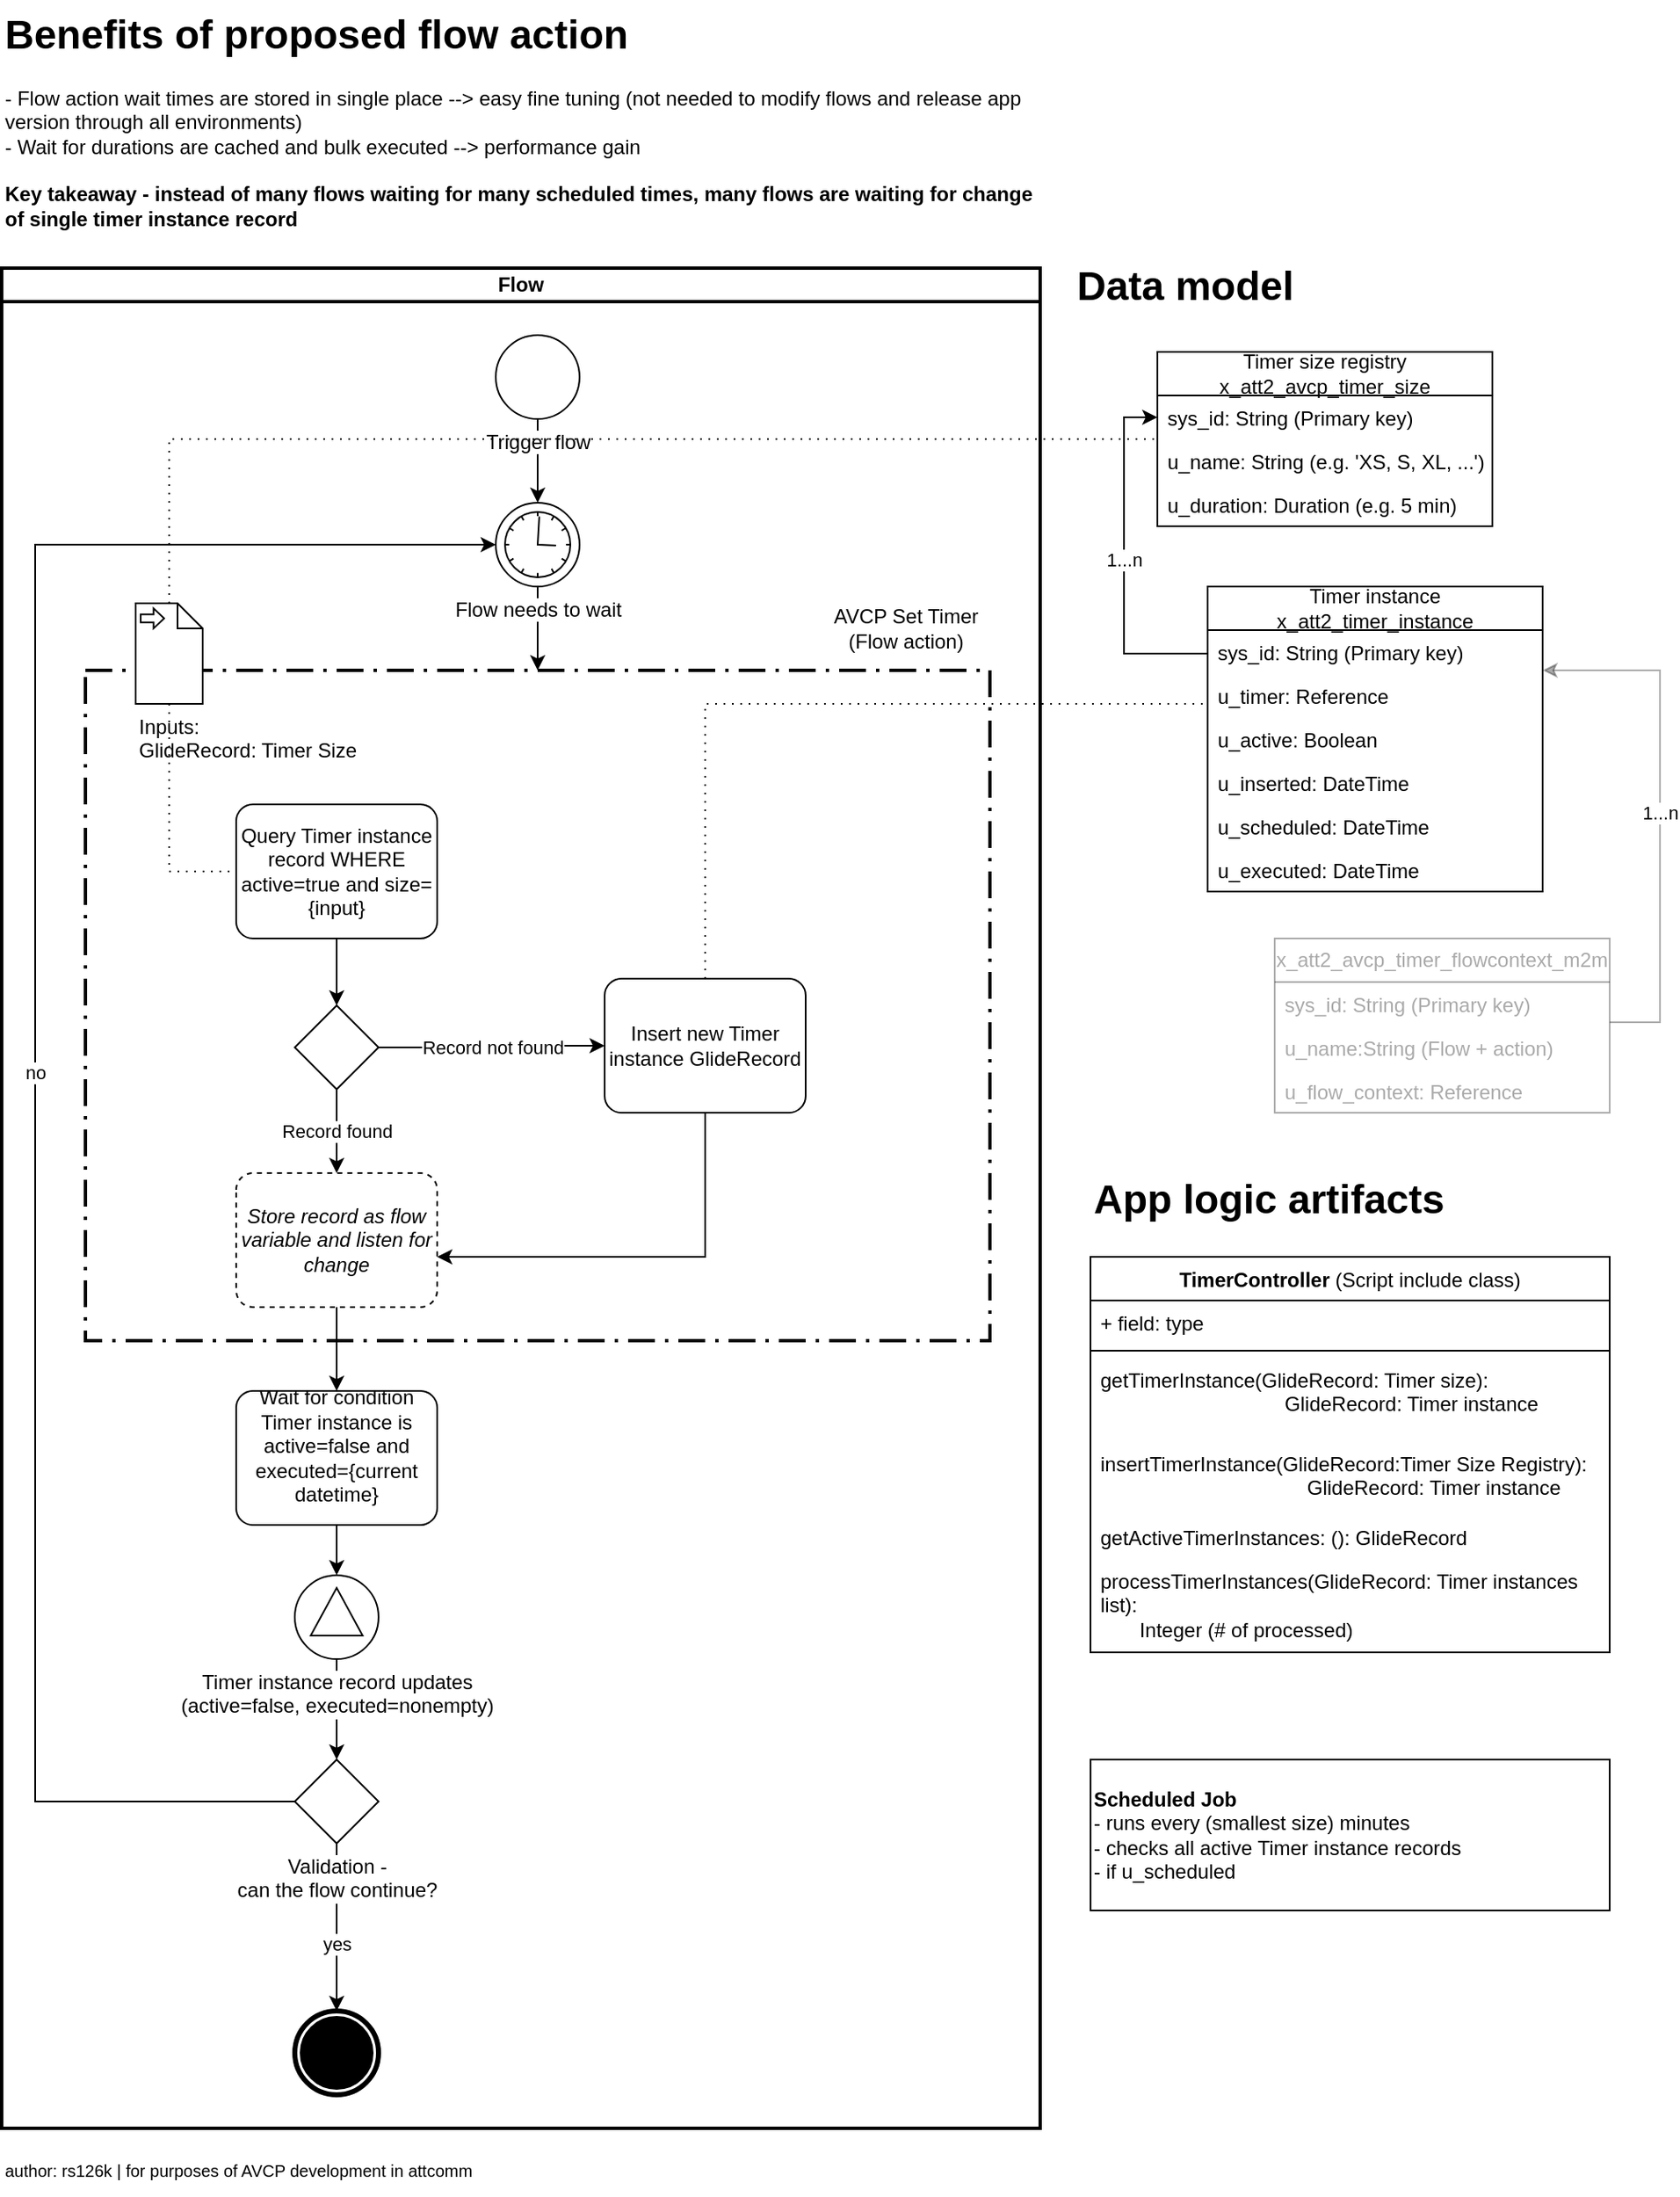 <mxfile version="24.2.7" type="github">
  <diagram name="Page-1" id="ugHfYF7AokP7zmJMkbcg">
    <mxGraphModel dx="2284" dy="2918" grid="1" gridSize="10" guides="1" tooltips="1" connect="1" arrows="1" fold="1" page="1" pageScale="1" pageWidth="850" pageHeight="1100" math="0" shadow="0">
      <root>
        <mxCell id="0" />
        <mxCell id="1" parent="0" />
        <mxCell id="dLK8EpxotYgtxzyJe3xE-3" value="&lt;b&gt;Flow&lt;/b&gt;" style="swimlane;html=1;startSize=20;fontStyle=0;collapsible=0;horizontal=1;swimlaneLine=1;strokeWidth=2;swimlaneFillColor=#ffffff;whiteSpace=wrap;" parent="1" vertex="1">
          <mxGeometry x="-840" y="-1040" width="620" height="1110" as="geometry" />
        </mxCell>
        <mxCell id="dLK8EpxotYgtxzyJe3xE-34" value="" style="points=[[0.25,0,0],[0.5,0,0],[0.75,0,0],[1,0.25,0],[1,0.5,0],[1,0.75,0],[0.75,1,0],[0.5,1,0],[0.25,1,0],[0,0.75,0],[0,0.5,0],[0,0.25,0]];rounded=1;arcSize=0;dashed=1;strokeColor=#000000;fillColor=none;gradientColor=none;dashPattern=8 3 1 3;strokeWidth=2;whiteSpace=wrap;html=1;" parent="dLK8EpxotYgtxzyJe3xE-3" vertex="1">
          <mxGeometry x="50" y="240" width="540" height="400" as="geometry" />
        </mxCell>
        <mxCell id="h0dKhIlAHf1Iq-TdoCg7-8" style="edgeStyle=orthogonalEdgeStyle;rounded=0;orthogonalLoop=1;jettySize=auto;html=1;" edge="1" parent="dLK8EpxotYgtxzyJe3xE-3" source="dLK8EpxotYgtxzyJe3xE-5" target="dLK8EpxotYgtxzyJe3xE-36">
          <mxGeometry relative="1" as="geometry" />
        </mxCell>
        <mxCell id="dLK8EpxotYgtxzyJe3xE-5" value="Trigger flow" style="points=[[0.145,0.145,0],[0.5,0,0],[0.855,0.145,0],[1,0.5,0],[0.855,0.855,0],[0.5,1,0],[0.145,0.855,0],[0,0.5,0]];shape=mxgraph.bpmn.event;html=1;verticalLabelPosition=bottom;labelBackgroundColor=#ffffff;verticalAlign=top;align=center;perimeter=ellipsePerimeter;outlineConnect=0;aspect=fixed;outline=standard;symbol=general;" parent="dLK8EpxotYgtxzyJe3xE-3" vertex="1">
          <mxGeometry x="295" y="40" width="50" height="50" as="geometry" />
        </mxCell>
        <mxCell id="h0dKhIlAHf1Iq-TdoCg7-21" style="edgeStyle=orthogonalEdgeStyle;rounded=0;orthogonalLoop=1;jettySize=auto;html=1;" edge="1" parent="dLK8EpxotYgtxzyJe3xE-3" source="dLK8EpxotYgtxzyJe3xE-33" target="h0dKhIlAHf1Iq-TdoCg7-19">
          <mxGeometry relative="1" as="geometry" />
        </mxCell>
        <mxCell id="dLK8EpxotYgtxzyJe3xE-33" value="Query Timer instance record WHERE active=true and size={input}" style="points=[[0.25,0,0],[0.5,0,0],[0.75,0,0],[1,0.25,0],[1,0.5,0],[1,0.75,0],[0.75,1,0],[0.5,1,0],[0.25,1,0],[0,0.75,0],[0,0.5,0],[0,0.25,0]];shape=mxgraph.bpmn.task;whiteSpace=wrap;rectStyle=rounded;size=10;html=1;container=1;expand=0;collapsible=0;taskMarker=abstract;" parent="dLK8EpxotYgtxzyJe3xE-3" vertex="1">
          <mxGeometry x="140" y="320" width="120" height="80" as="geometry" />
        </mxCell>
        <mxCell id="h0dKhIlAHf1Iq-TdoCg7-9" style="edgeStyle=orthogonalEdgeStyle;rounded=0;orthogonalLoop=1;jettySize=auto;html=1;" edge="1" parent="dLK8EpxotYgtxzyJe3xE-3" source="dLK8EpxotYgtxzyJe3xE-36" target="dLK8EpxotYgtxzyJe3xE-34">
          <mxGeometry relative="1" as="geometry" />
        </mxCell>
        <mxCell id="dLK8EpxotYgtxzyJe3xE-36" value="Flow needs to wait" style="points=[[0.145,0.145,0],[0.5,0,0],[0.855,0.145,0],[1,0.5,0],[0.855,0.855,0],[0.5,1,0],[0.145,0.855,0],[0,0.5,0]];shape=mxgraph.bpmn.event;html=1;verticalLabelPosition=bottom;labelBackgroundColor=#ffffff;verticalAlign=top;align=center;perimeter=ellipsePerimeter;outlineConnect=0;aspect=fixed;outline=standard;symbol=timer;" parent="dLK8EpxotYgtxzyJe3xE-3" vertex="1">
          <mxGeometry x="295" y="140" width="50" height="50" as="geometry" />
        </mxCell>
        <mxCell id="dLK8EpxotYgtxzyJe3xE-41" value="Inputs:&lt;br&gt;GlideRecord: Timer Size" style="shape=mxgraph.bpmn.data;labelPosition=center;verticalLabelPosition=bottom;align=left;verticalAlign=top;size=15;html=1;bpmnTransferType=input;" parent="dLK8EpxotYgtxzyJe3xE-3" vertex="1">
          <mxGeometry x="80" y="200" width="40" height="60" as="geometry" />
        </mxCell>
        <mxCell id="h0dKhIlAHf1Iq-TdoCg7-6" value="" style="edgeStyle=elbowEdgeStyle;fontSize=12;html=1;endFill=0;startFill=0;endSize=6;startSize=6;dashed=1;dashPattern=1 4;endArrow=none;startArrow=none;rounded=0;" edge="1" parent="dLK8EpxotYgtxzyJe3xE-3" source="dLK8EpxotYgtxzyJe3xE-41" target="dLK8EpxotYgtxzyJe3xE-33">
          <mxGeometry width="160" relative="1" as="geometry">
            <mxPoint x="-210" y="440" as="sourcePoint" />
            <mxPoint x="-50" y="440" as="targetPoint" />
            <Array as="points">
              <mxPoint x="100" y="310" />
            </Array>
          </mxGeometry>
        </mxCell>
        <mxCell id="h0dKhIlAHf1Iq-TdoCg7-12" value="AVCP Set Timer (Flow action)" style="text;html=1;strokeColor=none;fillColor=none;align=center;verticalAlign=middle;whiteSpace=wrap;rounded=0;" vertex="1" parent="dLK8EpxotYgtxzyJe3xE-3">
          <mxGeometry x="490" y="200" width="100" height="30" as="geometry" />
        </mxCell>
        <mxCell id="h0dKhIlAHf1Iq-TdoCg7-22" value="Record found" style="edgeStyle=orthogonalEdgeStyle;rounded=0;orthogonalLoop=1;jettySize=auto;html=1;" edge="1" parent="dLK8EpxotYgtxzyJe3xE-3" source="h0dKhIlAHf1Iq-TdoCg7-19" target="h0dKhIlAHf1Iq-TdoCg7-20">
          <mxGeometry relative="1" as="geometry" />
        </mxCell>
        <mxCell id="h0dKhIlAHf1Iq-TdoCg7-24" value="Record not found" style="edgeStyle=orthogonalEdgeStyle;rounded=0;orthogonalLoop=1;jettySize=auto;html=1;" edge="1" parent="dLK8EpxotYgtxzyJe3xE-3" source="h0dKhIlAHf1Iq-TdoCg7-19" target="h0dKhIlAHf1Iq-TdoCg7-23">
          <mxGeometry relative="1" as="geometry" />
        </mxCell>
        <mxCell id="h0dKhIlAHf1Iq-TdoCg7-19" value="" style="points=[[0.25,0.25,0],[0.5,0,0],[0.75,0.25,0],[1,0.5,0],[0.75,0.75,0],[0.5,1,0],[0.25,0.75,0],[0,0.5,0]];shape=mxgraph.bpmn.gateway2;html=1;verticalLabelPosition=bottom;labelBackgroundColor=#ffffff;verticalAlign=top;align=center;perimeter=rhombusPerimeter;outlineConnect=0;outline=none;symbol=none;" vertex="1" parent="dLK8EpxotYgtxzyJe3xE-3">
          <mxGeometry x="175" y="440" width="50" height="50" as="geometry" />
        </mxCell>
        <mxCell id="h0dKhIlAHf1Iq-TdoCg7-32" style="edgeStyle=orthogonalEdgeStyle;rounded=0;orthogonalLoop=1;jettySize=auto;html=1;" edge="1" parent="dLK8EpxotYgtxzyJe3xE-3" source="h0dKhIlAHf1Iq-TdoCg7-20" target="h0dKhIlAHf1Iq-TdoCg7-31">
          <mxGeometry relative="1" as="geometry" />
        </mxCell>
        <mxCell id="h0dKhIlAHf1Iq-TdoCg7-20" value="&lt;i&gt;Store record as flow variable and listen for change&lt;/i&gt;" style="points=[[0.25,0,0],[0.5,0,0],[0.75,0,0],[1,0.25,0],[1,0.5,0],[1,0.75,0],[0.75,1,0],[0.5,1,0],[0.25,1,0],[0,0.75,0],[0,0.5,0],[0,0.25,0]];shape=mxgraph.bpmn.task;whiteSpace=wrap;rectStyle=rounded;size=10;html=1;container=1;expand=0;collapsible=0;taskMarker=abstract;dashed=1;" vertex="1" parent="dLK8EpxotYgtxzyJe3xE-3">
          <mxGeometry x="140" y="540" width="120" height="80" as="geometry" />
        </mxCell>
        <mxCell id="h0dKhIlAHf1Iq-TdoCg7-28" style="edgeStyle=orthogonalEdgeStyle;rounded=0;orthogonalLoop=1;jettySize=auto;html=1;" edge="1" parent="dLK8EpxotYgtxzyJe3xE-3" source="h0dKhIlAHf1Iq-TdoCg7-23" target="h0dKhIlAHf1Iq-TdoCg7-20">
          <mxGeometry relative="1" as="geometry">
            <Array as="points">
              <mxPoint x="420" y="590" />
            </Array>
          </mxGeometry>
        </mxCell>
        <mxCell id="h0dKhIlAHf1Iq-TdoCg7-23" value="Insert new Timer instance GlideRecord" style="points=[[0.25,0,0],[0.5,0,0],[0.75,0,0],[1,0.25,0],[1,0.5,0],[1,0.75,0],[0.75,1,0],[0.5,1,0],[0.25,1,0],[0,0.75,0],[0,0.5,0],[0,0.25,0]];shape=mxgraph.bpmn.task;whiteSpace=wrap;rectStyle=rounded;size=10;html=1;container=1;expand=0;collapsible=0;taskMarker=abstract;" vertex="1" parent="dLK8EpxotYgtxzyJe3xE-3">
          <mxGeometry x="360" y="424" width="120" height="80" as="geometry" />
        </mxCell>
        <mxCell id="h0dKhIlAHf1Iq-TdoCg7-36" style="edgeStyle=orthogonalEdgeStyle;rounded=0;orthogonalLoop=1;jettySize=auto;html=1;" edge="1" parent="dLK8EpxotYgtxzyJe3xE-3" source="h0dKhIlAHf1Iq-TdoCg7-26" target="h0dKhIlAHf1Iq-TdoCg7-35">
          <mxGeometry relative="1" as="geometry" />
        </mxCell>
        <mxCell id="h0dKhIlAHf1Iq-TdoCg7-26" value="Timer instance record updates &lt;br&gt;(active=false, executed=nonempty)" style="points=[[0.145,0.145,0],[0.5,0,0],[0.855,0.145,0],[1,0.5,0],[0.855,0.855,0],[0.5,1,0],[0.145,0.855,0],[0,0.5,0]];shape=mxgraph.bpmn.event;html=1;verticalLabelPosition=bottom;labelBackgroundColor=#ffffff;verticalAlign=top;align=center;perimeter=ellipsePerimeter;outlineConnect=0;aspect=fixed;outline=standard;symbol=signal;" vertex="1" parent="dLK8EpxotYgtxzyJe3xE-3">
          <mxGeometry x="175" y="780" width="50" height="50" as="geometry" />
        </mxCell>
        <mxCell id="h0dKhIlAHf1Iq-TdoCg7-33" style="edgeStyle=orthogonalEdgeStyle;rounded=0;orthogonalLoop=1;jettySize=auto;html=1;" edge="1" parent="dLK8EpxotYgtxzyJe3xE-3" source="h0dKhIlAHf1Iq-TdoCg7-31" target="h0dKhIlAHf1Iq-TdoCg7-26">
          <mxGeometry relative="1" as="geometry" />
        </mxCell>
        <mxCell id="h0dKhIlAHf1Iq-TdoCg7-31" value="&#xa;Wait for condition&lt;br&gt;Timer instance is active=false and executed={current datetime}&#xa;&#xa;" style="points=[[0.25,0,0],[0.5,0,0],[0.75,0,0],[1,0.25,0],[1,0.5,0],[1,0.75,0],[0.75,1,0],[0.5,1,0],[0.25,1,0],[0,0.75,0],[0,0.5,0],[0,0.25,0]];shape=mxgraph.bpmn.task;whiteSpace=wrap;rectStyle=rounded;size=10;html=1;container=1;expand=0;collapsible=0;taskMarker=abstract;" vertex="1" parent="dLK8EpxotYgtxzyJe3xE-3">
          <mxGeometry x="140" y="670" width="120" height="80" as="geometry" />
        </mxCell>
        <mxCell id="h0dKhIlAHf1Iq-TdoCg7-34" value="" style="points=[[0.145,0.145,0],[0.5,0,0],[0.855,0.145,0],[1,0.5,0],[0.855,0.855,0],[0.5,1,0],[0.145,0.855,0],[0,0.5,0]];shape=mxgraph.bpmn.event;html=1;verticalLabelPosition=bottom;labelBackgroundColor=#ffffff;verticalAlign=top;align=center;perimeter=ellipsePerimeter;outlineConnect=0;aspect=fixed;outline=end;symbol=terminate;" vertex="1" parent="dLK8EpxotYgtxzyJe3xE-3">
          <mxGeometry x="175" y="1040" width="50" height="50" as="geometry" />
        </mxCell>
        <mxCell id="h0dKhIlAHf1Iq-TdoCg7-37" value="yes" style="edgeStyle=orthogonalEdgeStyle;rounded=0;orthogonalLoop=1;jettySize=auto;html=1;" edge="1" parent="dLK8EpxotYgtxzyJe3xE-3" source="h0dKhIlAHf1Iq-TdoCg7-35" target="h0dKhIlAHf1Iq-TdoCg7-34">
          <mxGeometry x="0.2" relative="1" as="geometry">
            <mxPoint as="offset" />
          </mxGeometry>
        </mxCell>
        <mxCell id="h0dKhIlAHf1Iq-TdoCg7-38" value="no" style="edgeStyle=orthogonalEdgeStyle;rounded=0;orthogonalLoop=1;jettySize=auto;html=1;" edge="1" parent="dLK8EpxotYgtxzyJe3xE-3" source="h0dKhIlAHf1Iq-TdoCg7-35" target="dLK8EpxotYgtxzyJe3xE-36">
          <mxGeometry relative="1" as="geometry">
            <Array as="points">
              <mxPoint x="20" y="915" />
              <mxPoint x="20" y="165" />
            </Array>
          </mxGeometry>
        </mxCell>
        <mxCell id="h0dKhIlAHf1Iq-TdoCg7-35" value="Validation - &lt;br&gt;can the flow continue?" style="points=[[0.25,0.25,0],[0.5,0,0],[0.75,0.25,0],[1,0.5,0],[0.75,0.75,0],[0.5,1,0],[0.25,0.75,0],[0,0.5,0]];shape=mxgraph.bpmn.gateway2;html=1;verticalLabelPosition=bottom;labelBackgroundColor=#ffffff;verticalAlign=top;align=center;perimeter=rhombusPerimeter;outlineConnect=0;outline=none;symbol=none;" vertex="1" parent="dLK8EpxotYgtxzyJe3xE-3">
          <mxGeometry x="175" y="890" width="50" height="50" as="geometry" />
        </mxCell>
        <mxCell id="dLK8EpxotYgtxzyJe3xE-42" value="Timer size registry&lt;br&gt;x_att2_avcp_timer_size" style="swimlane;fontStyle=0;childLayout=stackLayout;horizontal=1;startSize=26;fillColor=none;horizontalStack=0;resizeParent=1;resizeParentMax=0;resizeLast=0;collapsible=1;marginBottom=0;whiteSpace=wrap;html=1;" parent="1" vertex="1">
          <mxGeometry x="-150.02" y="-990" width="200" height="104" as="geometry" />
        </mxCell>
        <mxCell id="dLK8EpxotYgtxzyJe3xE-43" value="sys_id: String (Primary key)" style="text;strokeColor=none;fillColor=none;align=left;verticalAlign=top;spacingLeft=4;spacingRight=4;overflow=hidden;rotatable=0;points=[[0,0.5],[1,0.5]];portConstraint=eastwest;whiteSpace=wrap;html=1;" parent="dLK8EpxotYgtxzyJe3xE-42" vertex="1">
          <mxGeometry y="26" width="200" height="26" as="geometry" />
        </mxCell>
        <mxCell id="dLK8EpxotYgtxzyJe3xE-44" value="u_name: String (e.g. &#39;XS, S, XL, ...&#39;)" style="text;strokeColor=none;fillColor=none;align=left;verticalAlign=top;spacingLeft=4;spacingRight=4;overflow=hidden;rotatable=0;points=[[0,0.5],[1,0.5]];portConstraint=eastwest;whiteSpace=wrap;html=1;" parent="dLK8EpxotYgtxzyJe3xE-42" vertex="1">
          <mxGeometry y="52" width="200" height="26" as="geometry" />
        </mxCell>
        <mxCell id="dLK8EpxotYgtxzyJe3xE-45" value="u_duration: Duration (e.g. 5 min)" style="text;strokeColor=none;fillColor=none;align=left;verticalAlign=top;spacingLeft=4;spacingRight=4;overflow=hidden;rotatable=0;points=[[0,0.5],[1,0.5]];portConstraint=eastwest;whiteSpace=wrap;html=1;" parent="dLK8EpxotYgtxzyJe3xE-42" vertex="1">
          <mxGeometry y="78" width="200" height="26" as="geometry" />
        </mxCell>
        <mxCell id="dLK8EpxotYgtxzyJe3xE-46" value="Timer instance&lt;br&gt;x_att2_timer_instance" style="swimlane;fontStyle=0;childLayout=stackLayout;horizontal=1;startSize=26;fillColor=none;horizontalStack=0;resizeParent=1;resizeParentMax=0;resizeLast=0;collapsible=1;marginBottom=0;whiteSpace=wrap;html=1;" parent="1" vertex="1">
          <mxGeometry x="-120.02" y="-850" width="200" height="182" as="geometry" />
        </mxCell>
        <mxCell id="dLK8EpxotYgtxzyJe3xE-47" value="sys_id: String (Primary key)" style="text;strokeColor=none;fillColor=none;align=left;verticalAlign=top;spacingLeft=4;spacingRight=4;overflow=hidden;rotatable=0;points=[[0,0.5],[1,0.5]];portConstraint=eastwest;whiteSpace=wrap;html=1;" parent="dLK8EpxotYgtxzyJe3xE-46" vertex="1">
          <mxGeometry y="26" width="200" height="26" as="geometry" />
        </mxCell>
        <mxCell id="dLK8EpxotYgtxzyJe3xE-48" value="u_timer: Reference" style="text;strokeColor=none;fillColor=none;align=left;verticalAlign=top;spacingLeft=4;spacingRight=4;overflow=hidden;rotatable=0;points=[[0,0.5],[1,0.5]];portConstraint=eastwest;whiteSpace=wrap;html=1;" parent="dLK8EpxotYgtxzyJe3xE-46" vertex="1">
          <mxGeometry y="52" width="200" height="26" as="geometry" />
        </mxCell>
        <mxCell id="h0dKhIlAHf1Iq-TdoCg7-13" value="u_active: Boolean" style="text;strokeColor=none;fillColor=none;align=left;verticalAlign=top;spacingLeft=4;spacingRight=4;overflow=hidden;rotatable=0;points=[[0,0.5],[1,0.5]];portConstraint=eastwest;whiteSpace=wrap;html=1;" vertex="1" parent="dLK8EpxotYgtxzyJe3xE-46">
          <mxGeometry y="78" width="200" height="26" as="geometry" />
        </mxCell>
        <mxCell id="dLK8EpxotYgtxzyJe3xE-49" value="u_inserted: DateTime" style="text;strokeColor=none;fillColor=none;align=left;verticalAlign=top;spacingLeft=4;spacingRight=4;overflow=hidden;rotatable=0;points=[[0,0.5],[1,0.5]];portConstraint=eastwest;whiteSpace=wrap;html=1;" parent="dLK8EpxotYgtxzyJe3xE-46" vertex="1">
          <mxGeometry y="104" width="200" height="26" as="geometry" />
        </mxCell>
        <mxCell id="h0dKhIlAHf1Iq-TdoCg7-14" value="u_scheduled: DateTime" style="text;strokeColor=none;fillColor=none;align=left;verticalAlign=top;spacingLeft=4;spacingRight=4;overflow=hidden;rotatable=0;points=[[0,0.5],[1,0.5]];portConstraint=eastwest;whiteSpace=wrap;html=1;" vertex="1" parent="dLK8EpxotYgtxzyJe3xE-46">
          <mxGeometry y="130" width="200" height="26" as="geometry" />
        </mxCell>
        <mxCell id="h0dKhIlAHf1Iq-TdoCg7-15" value="u_executed: DateTime" style="text;strokeColor=none;fillColor=none;align=left;verticalAlign=top;spacingLeft=4;spacingRight=4;overflow=hidden;rotatable=0;points=[[0,0.5],[1,0.5]];portConstraint=eastwest;whiteSpace=wrap;html=1;" vertex="1" parent="dLK8EpxotYgtxzyJe3xE-46">
          <mxGeometry y="156" width="200" height="26" as="geometry" />
        </mxCell>
        <mxCell id="h0dKhIlAHf1Iq-TdoCg7-1" value="x_att2_avcp_timer_flowcontext_m2m" style="swimlane;fontStyle=0;childLayout=stackLayout;horizontal=1;startSize=26;fillColor=none;horizontalStack=0;resizeParent=1;resizeParentMax=0;resizeLast=0;collapsible=1;marginBottom=0;whiteSpace=wrap;html=1;textOpacity=33;opacity=33;" vertex="1" parent="1">
          <mxGeometry x="-79.96" y="-640" width="200" height="104" as="geometry" />
        </mxCell>
        <mxCell id="h0dKhIlAHf1Iq-TdoCg7-2" value="sys_id: String (Primary key)" style="text;strokeColor=none;fillColor=none;align=left;verticalAlign=top;spacingLeft=4;spacingRight=4;overflow=hidden;rotatable=0;points=[[0,0.5],[1,0.5]];portConstraint=eastwest;whiteSpace=wrap;html=1;textOpacity=33;opacity=50;" vertex="1" parent="h0dKhIlAHf1Iq-TdoCg7-1">
          <mxGeometry y="26" width="200" height="26" as="geometry" />
        </mxCell>
        <mxCell id="h0dKhIlAHf1Iq-TdoCg7-3" value="u_name:String (Flow + action)" style="text;strokeColor=none;fillColor=none;align=left;verticalAlign=top;spacingLeft=4;spacingRight=4;overflow=hidden;rotatable=0;points=[[0,0.5],[1,0.5]];portConstraint=eastwest;whiteSpace=wrap;html=1;textOpacity=33;opacity=50;" vertex="1" parent="h0dKhIlAHf1Iq-TdoCg7-1">
          <mxGeometry y="52" width="200" height="26" as="geometry" />
        </mxCell>
        <mxCell id="h0dKhIlAHf1Iq-TdoCg7-4" value="u_flow_context: Reference" style="text;strokeColor=none;fillColor=none;align=left;verticalAlign=top;spacingLeft=4;spacingRight=4;overflow=hidden;rotatable=0;points=[[0,0.5],[1,0.5]];portConstraint=eastwest;whiteSpace=wrap;html=1;textOpacity=33;opacity=50;" vertex="1" parent="h0dKhIlAHf1Iq-TdoCg7-1">
          <mxGeometry y="78" width="200" height="26" as="geometry" />
        </mxCell>
        <mxCell id="h0dKhIlAHf1Iq-TdoCg7-7" value="1...n" style="edgeStyle=orthogonalEdgeStyle;rounded=0;orthogonalLoop=1;jettySize=auto;html=1;" edge="1" parent="1" source="dLK8EpxotYgtxzyJe3xE-47" target="dLK8EpxotYgtxzyJe3xE-43">
          <mxGeometry relative="1" as="geometry">
            <Array as="points">
              <mxPoint x="-169.96" y="-810" />
              <mxPoint x="-169.96" y="-951" />
            </Array>
          </mxGeometry>
        </mxCell>
        <mxCell id="h0dKhIlAHf1Iq-TdoCg7-16" value="1...n" style="edgeStyle=orthogonalEdgeStyle;rounded=0;orthogonalLoop=1;jettySize=auto;html=1;opacity=33;" edge="1" parent="1" source="h0dKhIlAHf1Iq-TdoCg7-2" target="dLK8EpxotYgtxzyJe3xE-47">
          <mxGeometry relative="1" as="geometry">
            <Array as="points">
              <mxPoint x="150.04" y="-590" />
              <mxPoint x="150.04" y="-800" />
            </Array>
          </mxGeometry>
        </mxCell>
        <mxCell id="h0dKhIlAHf1Iq-TdoCg7-17" value="&lt;h1 style=&quot;margin-top: 0px;&quot;&gt;Benefits of proposed flow action&lt;br&gt;&lt;/h1&gt;- Flow action wait times are stored in single place --&amp;gt; easy fine tuning (not needed to modify flows and release app version through all environments)&lt;br&gt;&lt;div&gt;- Wait for durations are cached and bulk executed --&amp;gt; performance gain&lt;/div&gt;&lt;div&gt;&lt;br&gt;&lt;/div&gt;&lt;div&gt;&lt;b&gt;Key takeaway - instead of many flows waiting for many scheduled times, many flows are waiting for change of single timer instance record&lt;/b&gt;&lt;br&gt;&lt;/div&gt;" style="text;html=1;whiteSpace=wrap;overflow=hidden;rounded=0;" vertex="1" parent="1">
          <mxGeometry x="-840" y="-1200" width="620" height="140" as="geometry" />
        </mxCell>
        <mxCell id="h0dKhIlAHf1Iq-TdoCg7-43" value="TimerController &lt;span style=&quot;font-weight: normal;&quot;&gt;(Script include class)&lt;/span&gt;" style="swimlane;fontStyle=1;align=center;verticalAlign=top;childLayout=stackLayout;horizontal=1;startSize=26;horizontalStack=0;resizeParent=1;resizeParentMax=0;resizeLast=0;collapsible=1;marginBottom=0;whiteSpace=wrap;html=1;" vertex="1" parent="1">
          <mxGeometry x="-189.96" y="-450" width="310" height="236" as="geometry" />
        </mxCell>
        <mxCell id="h0dKhIlAHf1Iq-TdoCg7-44" value="+ field: type" style="text;strokeColor=none;fillColor=none;align=left;verticalAlign=top;spacingLeft=4;spacingRight=4;overflow=hidden;rotatable=0;points=[[0,0.5],[1,0.5]];portConstraint=eastwest;whiteSpace=wrap;html=1;" vertex="1" parent="h0dKhIlAHf1Iq-TdoCg7-43">
          <mxGeometry y="26" width="310" height="26" as="geometry" />
        </mxCell>
        <mxCell id="h0dKhIlAHf1Iq-TdoCg7-45" value="" style="line;strokeWidth=1;fillColor=none;align=left;verticalAlign=middle;spacingTop=-1;spacingLeft=3;spacingRight=3;rotatable=0;labelPosition=right;points=[];portConstraint=eastwest;strokeColor=inherit;" vertex="1" parent="h0dKhIlAHf1Iq-TdoCg7-43">
          <mxGeometry y="52" width="310" height="8" as="geometry" />
        </mxCell>
        <mxCell id="h0dKhIlAHf1Iq-TdoCg7-46" value="getTimerInstance(GlideRecord: Timer size):&lt;br&gt;&amp;nbsp;&amp;nbsp;&amp;nbsp;&amp;nbsp;&amp;nbsp;&amp;nbsp;&amp;nbsp;&amp;nbsp;&amp;nbsp;&amp;nbsp;&amp;nbsp;&amp;nbsp;&amp;nbsp;&amp;nbsp;&amp;nbsp;&amp;nbsp;&amp;nbsp;&amp;nbsp;&amp;nbsp;&amp;nbsp;&amp;nbsp;&amp;nbsp;&amp;nbsp;&amp;nbsp;&amp;nbsp;&amp;nbsp;&amp;nbsp;&amp;nbsp;&amp;nbsp;&amp;nbsp;&amp;nbsp;&amp;nbsp; GlideRecord: Timer instance" style="text;strokeColor=none;fillColor=none;align=left;verticalAlign=top;spacingLeft=4;spacingRight=4;overflow=hidden;rotatable=0;points=[[0,0.5],[1,0.5]];portConstraint=eastwest;whiteSpace=wrap;html=1;" vertex="1" parent="h0dKhIlAHf1Iq-TdoCg7-43">
          <mxGeometry y="60" width="310" height="50" as="geometry" />
        </mxCell>
        <mxCell id="h0dKhIlAHf1Iq-TdoCg7-49" value="insertTimerInstance(GlideRecord:Timer Size Registry):&lt;br&gt;&lt;span style=&quot;white-space: pre;&quot;&gt;&#x9;&lt;/span&gt;&lt;span style=&quot;white-space: pre;&quot;&gt;&#x9;&lt;/span&gt;&lt;span style=&quot;white-space: pre;&quot;&gt;&#x9;&lt;/span&gt;&lt;span style=&quot;white-space: pre;&quot;&gt;&#x9;&lt;/span&gt;&amp;nbsp;&amp;nbsp;&amp;nbsp;&amp;nbsp; GlideRecord: Timer instance" style="text;strokeColor=none;fillColor=none;align=left;verticalAlign=top;spacingLeft=4;spacingRight=4;overflow=hidden;rotatable=0;points=[[0,0.5],[1,0.5]];portConstraint=eastwest;whiteSpace=wrap;html=1;" vertex="1" parent="h0dKhIlAHf1Iq-TdoCg7-43">
          <mxGeometry y="110" width="310" height="44" as="geometry" />
        </mxCell>
        <mxCell id="h0dKhIlAHf1Iq-TdoCg7-61" value="getActiveTimerInstances: (): GlideRecord" style="text;strokeColor=none;fillColor=none;align=left;verticalAlign=top;spacingLeft=4;spacingRight=4;overflow=hidden;rotatable=0;points=[[0,0.5],[1,0.5]];portConstraint=eastwest;whiteSpace=wrap;html=1;" vertex="1" parent="h0dKhIlAHf1Iq-TdoCg7-43">
          <mxGeometry y="154" width="310" height="26" as="geometry" />
        </mxCell>
        <mxCell id="h0dKhIlAHf1Iq-TdoCg7-60" value="processTimerInstances(GlideRecord: Timer instances list): &lt;br&gt;&amp;nbsp;&amp;nbsp;&amp;nbsp;&amp;nbsp;&amp;nbsp;&amp;nbsp; Integer (# of processed)" style="text;strokeColor=none;fillColor=none;align=left;verticalAlign=top;spacingLeft=4;spacingRight=4;overflow=hidden;rotatable=0;points=[[0,0.5],[1,0.5]];portConstraint=eastwest;whiteSpace=wrap;html=1;" vertex="1" parent="h0dKhIlAHf1Iq-TdoCg7-43">
          <mxGeometry y="180" width="310" height="56" as="geometry" />
        </mxCell>
        <mxCell id="h0dKhIlAHf1Iq-TdoCg7-48" value="author: rs126k | for purposes of AVCP development in attcomm" style="text;html=1;align=left;verticalAlign=middle;whiteSpace=wrap;rounded=0;fontSize=10;" vertex="1" parent="1">
          <mxGeometry x="-840" y="80" width="540" height="30" as="geometry" />
        </mxCell>
        <mxCell id="h0dKhIlAHf1Iq-TdoCg7-50" value="&lt;h1 style=&quot;margin-top: 0px;&quot;&gt;Data model&lt;br&gt;&lt;/h1&gt;" style="text;html=1;whiteSpace=wrap;overflow=hidden;rounded=0;" vertex="1" parent="1">
          <mxGeometry x="-200" y="-1050" width="310.12" height="40" as="geometry" />
        </mxCell>
        <mxCell id="h0dKhIlAHf1Iq-TdoCg7-51" value="&lt;h1 style=&quot;margin-top: 0px;&quot;&gt;App logic artifacts&lt;br&gt;&lt;/h1&gt;" style="text;html=1;whiteSpace=wrap;overflow=hidden;rounded=0;" vertex="1" parent="1">
          <mxGeometry x="-190.08" y="-505" width="310.12" height="40" as="geometry" />
        </mxCell>
        <mxCell id="h0dKhIlAHf1Iq-TdoCg7-53" value="" style="edgeStyle=elbowEdgeStyle;fontSize=12;html=1;endFill=0;startFill=0;endSize=6;startSize=6;dashed=1;dashPattern=1 4;endArrow=none;startArrow=none;rounded=0;" edge="1" parent="1" source="h0dKhIlAHf1Iq-TdoCg7-23" target="dLK8EpxotYgtxzyJe3xE-46">
          <mxGeometry width="160" relative="1" as="geometry">
            <mxPoint x="-1110" y="-680" as="sourcePoint" />
            <mxPoint x="-950" y="-680" as="targetPoint" />
            <Array as="points">
              <mxPoint x="-420" y="-780" />
            </Array>
          </mxGeometry>
        </mxCell>
        <mxCell id="h0dKhIlAHf1Iq-TdoCg7-5" value="" style="edgeStyle=elbowEdgeStyle;fontSize=12;html=1;endFill=0;startFill=0;endSize=6;startSize=6;dashed=1;dashPattern=1 4;endArrow=none;startArrow=none;rounded=0;" edge="1" parent="1" source="dLK8EpxotYgtxzyJe3xE-41" target="dLK8EpxotYgtxzyJe3xE-42">
          <mxGeometry width="160" relative="1" as="geometry">
            <mxPoint x="-1110" y="-640" as="sourcePoint" />
            <mxPoint x="-950" y="-640" as="targetPoint" />
            <Array as="points">
              <mxPoint x="-740" y="-810" />
            </Array>
          </mxGeometry>
        </mxCell>
        <mxCell id="h0dKhIlAHf1Iq-TdoCg7-54" value="&lt;div&gt;&lt;div align=&quot;left&quot;&gt;&lt;b&gt;Scheduled Job&lt;/b&gt;&lt;br&gt;&lt;/div&gt;- runs every (smallest size) minutes&lt;br&gt;- checks all active Timer instance records&lt;br&gt;- if u_scheduled &lt;br&gt;&lt;/div&gt;" style="html=1;whiteSpace=wrap;align=left;" vertex="1" parent="1">
          <mxGeometry x="-189.92" y="-150" width="309.96" height="90" as="geometry" />
        </mxCell>
      </root>
    </mxGraphModel>
  </diagram>
</mxfile>

